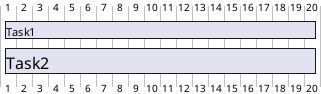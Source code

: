 {
  "sha1": "t04vo0l8mf8miy8dnttpi4wf70h6s1s",
  "insertion": {
    "when": "2024-06-04T17:28:45.653Z",
    "url": "https://forum.plantuml.net/10835/add-style-style-in-gantt?show=12005#a12005",
    "user": "plantuml@gmail.com"
  }
}
@startgantt
<style>
ganttDiagram {
	task {
		RoundCorder 0
        Margin 5
        Padding 3 0 0 0
	}
	
}
</style>
[Task1] lasts 20 days
[<size:16>Task2] lasts 20 days
@endgantt
